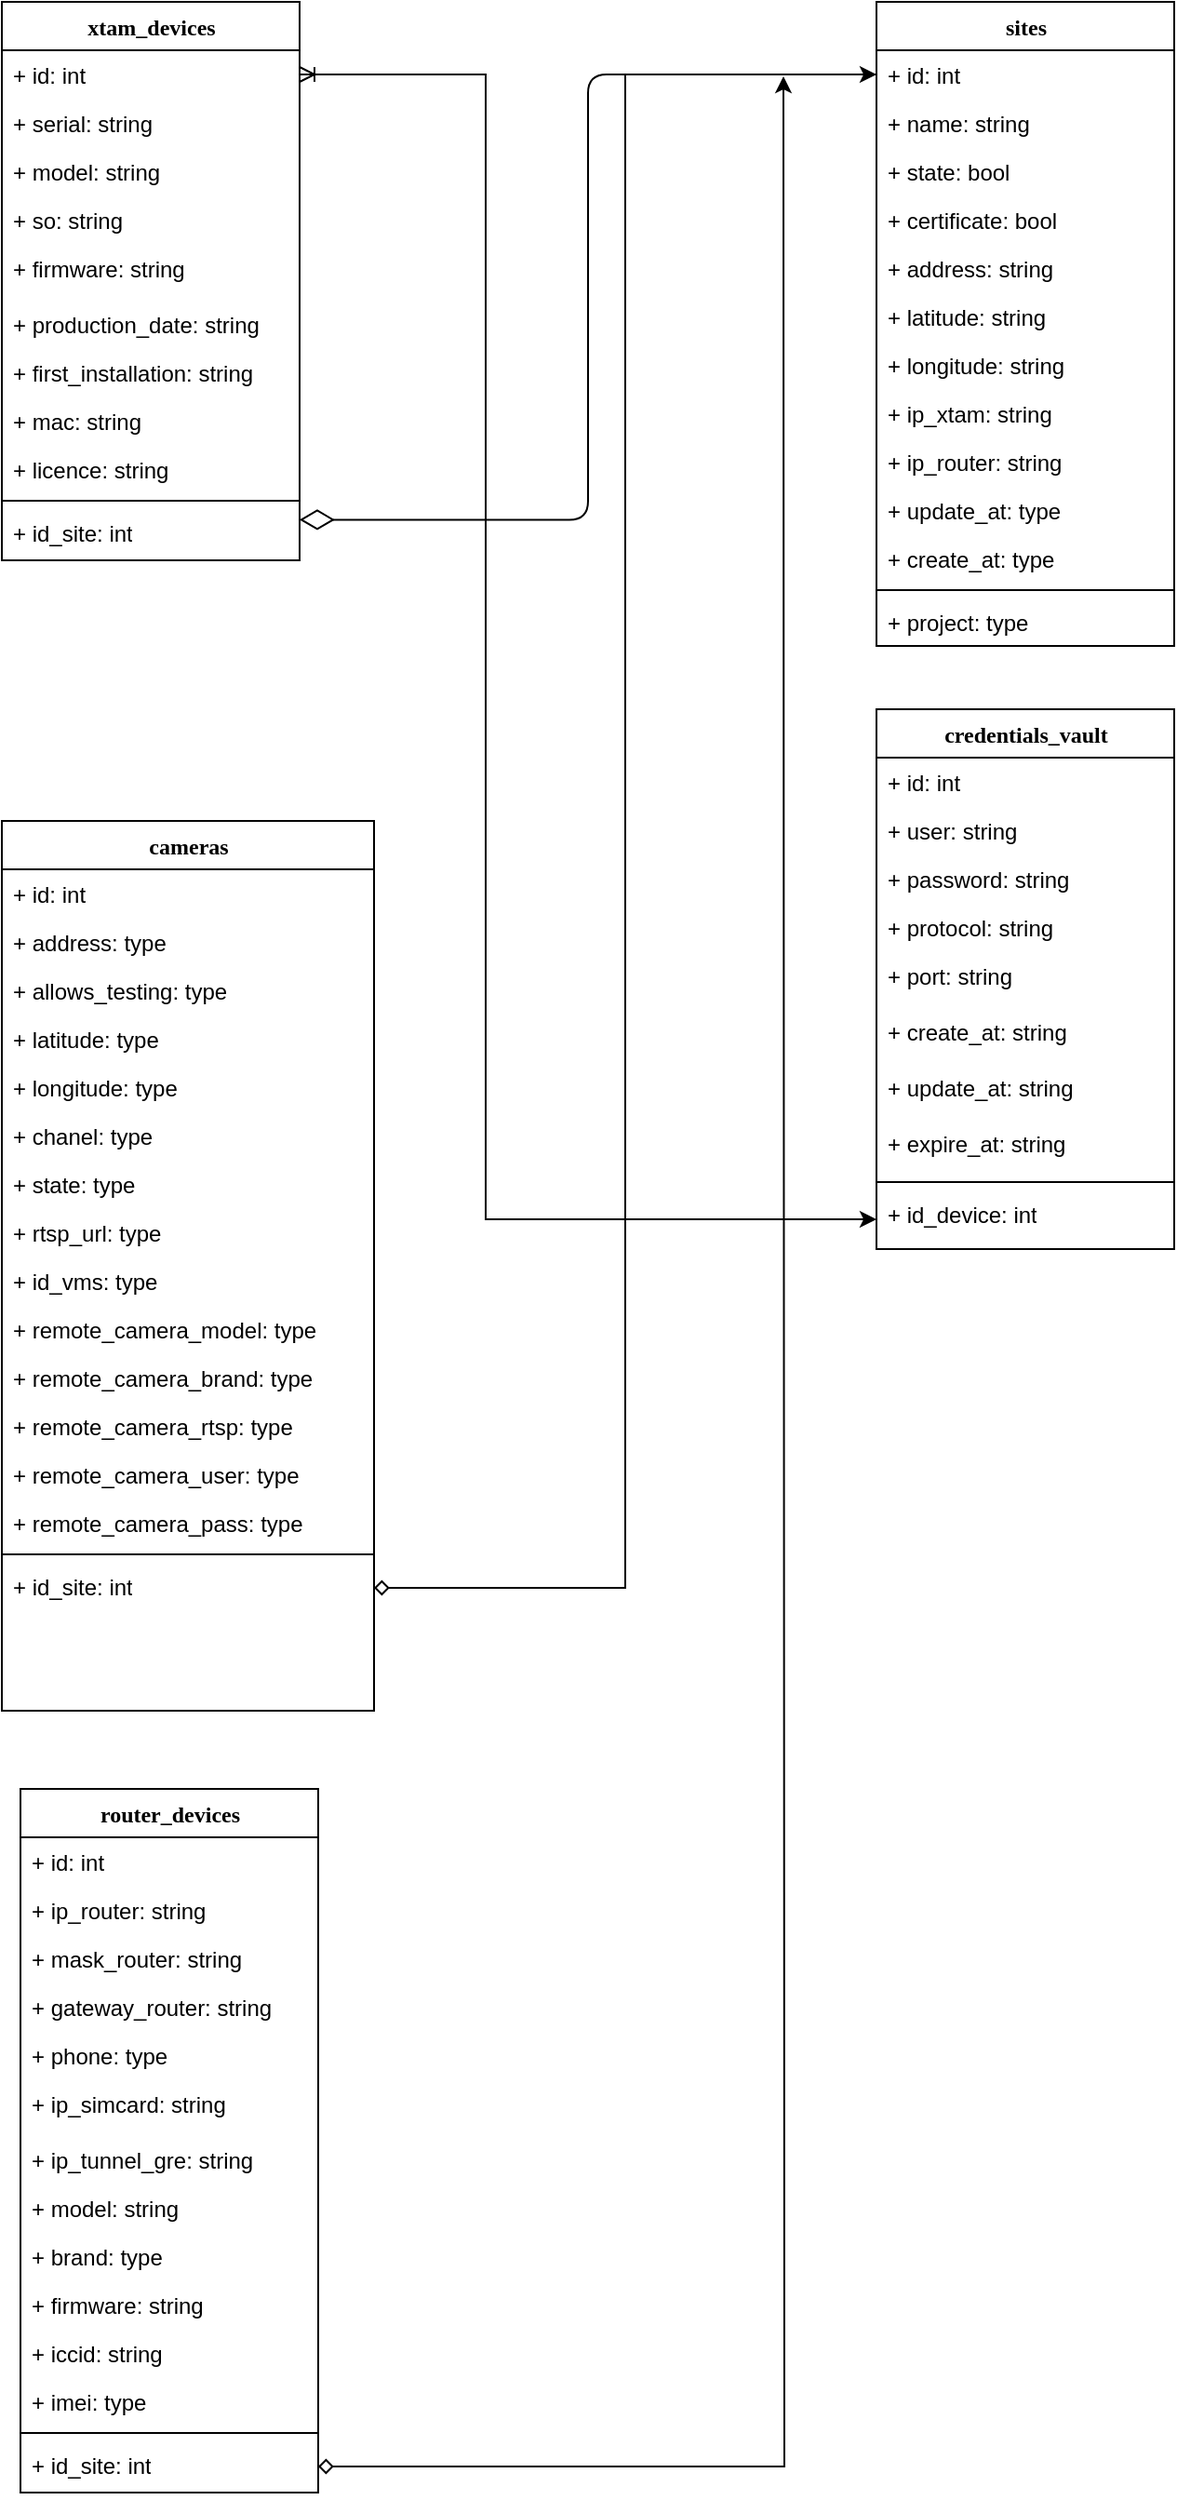 <mxfile version="26.2.14">
  <diagram name="XTAM DB" id="9f46799a-70d6-7492-0946-bef42562c5a5">
    <mxGraphModel dx="1418" dy="786" grid="1" gridSize="10" guides="1" tooltips="1" connect="1" arrows="1" fold="1" page="1" pageScale="1" pageWidth="1600" pageHeight="1200" background="none" math="0" shadow="0">
      <root>
        <mxCell id="0" />
        <mxCell id="1" parent="0" />
        <mxCell id="78961159f06e98e8-17" value="sites" style="swimlane;html=1;fontStyle=1;align=center;verticalAlign=top;childLayout=stackLayout;horizontal=1;startSize=26;horizontalStack=0;resizeParent=1;resizeLast=0;collapsible=1;marginBottom=0;swimlaneFillColor=#ffffff;rounded=0;shadow=0;comic=0;labelBackgroundColor=none;strokeWidth=1;fillColor=none;fontFamily=Verdana;fontSize=12" parent="1" vertex="1">
          <mxGeometry x="550" y="30" width="160" height="346" as="geometry" />
        </mxCell>
        <mxCell id="78961159f06e98e8-21" value="+ id: int" style="text;html=1;strokeColor=none;fillColor=none;align=left;verticalAlign=top;spacingLeft=4;spacingRight=4;whiteSpace=wrap;overflow=hidden;rotatable=0;points=[[0,0.5],[1,0.5]];portConstraint=eastwest;" parent="78961159f06e98e8-17" vertex="1">
          <mxGeometry y="26" width="160" height="26" as="geometry" />
        </mxCell>
        <mxCell id="78961159f06e98e8-23" value="+ name: string" style="text;html=1;strokeColor=none;fillColor=none;align=left;verticalAlign=top;spacingLeft=4;spacingRight=4;whiteSpace=wrap;overflow=hidden;rotatable=0;points=[[0,0.5],[1,0.5]];portConstraint=eastwest;" parent="78961159f06e98e8-17" vertex="1">
          <mxGeometry y="52" width="160" height="26" as="geometry" />
        </mxCell>
        <mxCell id="78961159f06e98e8-25" value="+ state: bool" style="text;html=1;strokeColor=none;fillColor=none;align=left;verticalAlign=top;spacingLeft=4;spacingRight=4;whiteSpace=wrap;overflow=hidden;rotatable=0;points=[[0,0.5],[1,0.5]];portConstraint=eastwest;" parent="78961159f06e98e8-17" vertex="1">
          <mxGeometry y="78" width="160" height="26" as="geometry" />
        </mxCell>
        <mxCell id="kcBzpz3gxoBu5-L0pOGm-8" value="+ certificate: bool" style="text;html=1;strokeColor=none;fillColor=none;align=left;verticalAlign=top;spacingLeft=4;spacingRight=4;whiteSpace=wrap;overflow=hidden;rotatable=0;points=[[0,0.5],[1,0.5]];portConstraint=eastwest;" parent="78961159f06e98e8-17" vertex="1">
          <mxGeometry y="104" width="160" height="26" as="geometry" />
        </mxCell>
        <mxCell id="78961159f06e98e8-26" value="+ address: string" style="text;html=1;strokeColor=none;fillColor=none;align=left;verticalAlign=top;spacingLeft=4;spacingRight=4;whiteSpace=wrap;overflow=hidden;rotatable=0;points=[[0,0.5],[1,0.5]];portConstraint=eastwest;" parent="78961159f06e98e8-17" vertex="1">
          <mxGeometry y="130" width="160" height="26" as="geometry" />
        </mxCell>
        <mxCell id="78961159f06e98e8-24" value="+ latitude: string" style="text;html=1;strokeColor=none;fillColor=none;align=left;verticalAlign=top;spacingLeft=4;spacingRight=4;whiteSpace=wrap;overflow=hidden;rotatable=0;points=[[0,0.5],[1,0.5]];portConstraint=eastwest;" parent="78961159f06e98e8-17" vertex="1">
          <mxGeometry y="156" width="160" height="26" as="geometry" />
        </mxCell>
        <mxCell id="kcBzpz3gxoBu5-L0pOGm-1" value="+ longitude: string" style="text;html=1;strokeColor=none;fillColor=none;align=left;verticalAlign=top;spacingLeft=4;spacingRight=4;whiteSpace=wrap;overflow=hidden;rotatable=0;points=[[0,0.5],[1,0.5]];portConstraint=eastwest;" parent="78961159f06e98e8-17" vertex="1">
          <mxGeometry y="182" width="160" height="26" as="geometry" />
        </mxCell>
        <mxCell id="kcBzpz3gxoBu5-L0pOGm-2" value="+ ip_xtam: string" style="text;html=1;strokeColor=none;fillColor=none;align=left;verticalAlign=top;spacingLeft=4;spacingRight=4;whiteSpace=wrap;overflow=hidden;rotatable=0;points=[[0,0.5],[1,0.5]];portConstraint=eastwest;" parent="78961159f06e98e8-17" vertex="1">
          <mxGeometry y="208" width="160" height="26" as="geometry" />
        </mxCell>
        <mxCell id="kcBzpz3gxoBu5-L0pOGm-4" value="+ ip_router: string" style="text;html=1;strokeColor=none;fillColor=none;align=left;verticalAlign=top;spacingLeft=4;spacingRight=4;whiteSpace=wrap;overflow=hidden;rotatable=0;points=[[0,0.5],[1,0.5]];portConstraint=eastwest;" parent="78961159f06e98e8-17" vertex="1">
          <mxGeometry y="234" width="160" height="26" as="geometry" />
        </mxCell>
        <mxCell id="kcBzpz3gxoBu5-L0pOGm-5" value="+ update_at: type" style="text;html=1;strokeColor=none;fillColor=none;align=left;verticalAlign=top;spacingLeft=4;spacingRight=4;whiteSpace=wrap;overflow=hidden;rotatable=0;points=[[0,0.5],[1,0.5]];portConstraint=eastwest;" parent="78961159f06e98e8-17" vertex="1">
          <mxGeometry y="260" width="160" height="26" as="geometry" />
        </mxCell>
        <mxCell id="kcBzpz3gxoBu5-L0pOGm-6" value="+ create_at: type" style="text;html=1;strokeColor=none;fillColor=none;align=left;verticalAlign=top;spacingLeft=4;spacingRight=4;whiteSpace=wrap;overflow=hidden;rotatable=0;points=[[0,0.5],[1,0.5]];portConstraint=eastwest;" parent="78961159f06e98e8-17" vertex="1">
          <mxGeometry y="286" width="160" height="26" as="geometry" />
        </mxCell>
        <mxCell id="78961159f06e98e8-19" value="" style="line;html=1;strokeWidth=1;fillColor=none;align=left;verticalAlign=middle;spacingTop=-1;spacingLeft=3;spacingRight=3;rotatable=0;labelPosition=right;points=[];portConstraint=eastwest;" parent="78961159f06e98e8-17" vertex="1">
          <mxGeometry y="312" width="160" height="8" as="geometry" />
        </mxCell>
        <mxCell id="kcBzpz3gxoBu5-L0pOGm-3" value="+ project: type" style="text;html=1;strokeColor=none;fillColor=none;align=left;verticalAlign=top;spacingLeft=4;spacingRight=4;whiteSpace=wrap;overflow=hidden;rotatable=0;points=[[0,0.5],[1,0.5]];portConstraint=eastwest;" parent="78961159f06e98e8-17" vertex="1">
          <mxGeometry y="320" width="160" height="26" as="geometry" />
        </mxCell>
        <mxCell id="78961159f06e98e8-30" value="xtam_devices" style="swimlane;html=1;fontStyle=1;align=center;verticalAlign=top;childLayout=stackLayout;horizontal=1;startSize=26;horizontalStack=0;resizeParent=1;resizeLast=0;collapsible=1;marginBottom=0;swimlaneFillColor=#ffffff;rounded=0;shadow=0;comic=0;labelBackgroundColor=none;strokeWidth=1;fillColor=none;fontFamily=Verdana;fontSize=12" parent="1" vertex="1">
          <mxGeometry x="80" y="30" width="160" height="300" as="geometry" />
        </mxCell>
        <mxCell id="78961159f06e98e8-31" value="+ id: int" style="text;html=1;strokeColor=none;fillColor=none;align=left;verticalAlign=top;spacingLeft=4;spacingRight=4;whiteSpace=wrap;overflow=hidden;rotatable=0;points=[[0,0.5],[1,0.5]];portConstraint=eastwest;" parent="78961159f06e98e8-30" vertex="1">
          <mxGeometry y="26" width="160" height="26" as="geometry" />
        </mxCell>
        <mxCell id="78961159f06e98e8-32" value="+ serial: string" style="text;html=1;strokeColor=none;fillColor=none;align=left;verticalAlign=top;spacingLeft=4;spacingRight=4;whiteSpace=wrap;overflow=hidden;rotatable=0;points=[[0,0.5],[1,0.5]];portConstraint=eastwest;" parent="78961159f06e98e8-30" vertex="1">
          <mxGeometry y="52" width="160" height="26" as="geometry" />
        </mxCell>
        <mxCell id="78961159f06e98e8-33" value="+ model: string" style="text;html=1;strokeColor=none;fillColor=none;align=left;verticalAlign=top;spacingLeft=4;spacingRight=4;whiteSpace=wrap;overflow=hidden;rotatable=0;points=[[0,0.5],[1,0.5]];portConstraint=eastwest;" parent="78961159f06e98e8-30" vertex="1">
          <mxGeometry y="78" width="160" height="26" as="geometry" />
        </mxCell>
        <mxCell id="78961159f06e98e8-34" value="+ so: string" style="text;html=1;strokeColor=none;fillColor=none;align=left;verticalAlign=top;spacingLeft=4;spacingRight=4;whiteSpace=wrap;overflow=hidden;rotatable=0;points=[[0,0.5],[1,0.5]];portConstraint=eastwest;" parent="78961159f06e98e8-30" vertex="1">
          <mxGeometry y="104" width="160" height="26" as="geometry" />
        </mxCell>
        <mxCell id="78961159f06e98e8-36" value="+ firmware: string" style="text;html=1;strokeColor=none;fillColor=none;align=left;verticalAlign=top;spacingLeft=4;spacingRight=4;whiteSpace=wrap;overflow=hidden;rotatable=0;points=[[0,0.5],[1,0.5]];portConstraint=eastwest;" parent="78961159f06e98e8-30" vertex="1">
          <mxGeometry y="130" width="160" height="30" as="geometry" />
        </mxCell>
        <mxCell id="78961159f06e98e8-37" value="+ production_date: string" style="text;html=1;strokeColor=none;fillColor=none;align=left;verticalAlign=top;spacingLeft=4;spacingRight=4;whiteSpace=wrap;overflow=hidden;rotatable=0;points=[[0,0.5],[1,0.5]];portConstraint=eastwest;" parent="78961159f06e98e8-30" vertex="1">
          <mxGeometry y="160" width="160" height="26" as="geometry" />
        </mxCell>
        <mxCell id="kcBzpz3gxoBu5-L0pOGm-9" value="+ first_installation: string" style="text;html=1;strokeColor=none;fillColor=none;align=left;verticalAlign=top;spacingLeft=4;spacingRight=4;whiteSpace=wrap;overflow=hidden;rotatable=0;points=[[0,0.5],[1,0.5]];portConstraint=eastwest;" parent="78961159f06e98e8-30" vertex="1">
          <mxGeometry y="186" width="160" height="26" as="geometry" />
        </mxCell>
        <mxCell id="kcBzpz3gxoBu5-L0pOGm-10" value="+ mac: string" style="text;html=1;strokeColor=none;fillColor=none;align=left;verticalAlign=top;spacingLeft=4;spacingRight=4;whiteSpace=wrap;overflow=hidden;rotatable=0;points=[[0,0.5],[1,0.5]];portConstraint=eastwest;" parent="78961159f06e98e8-30" vertex="1">
          <mxGeometry y="212" width="160" height="26" as="geometry" />
        </mxCell>
        <mxCell id="kcBzpz3gxoBu5-L0pOGm-11" value="+ licence: string" style="text;html=1;strokeColor=none;fillColor=none;align=left;verticalAlign=top;spacingLeft=4;spacingRight=4;whiteSpace=wrap;overflow=hidden;rotatable=0;points=[[0,0.5],[1,0.5]];portConstraint=eastwest;" parent="78961159f06e98e8-30" vertex="1">
          <mxGeometry y="238" width="160" height="26" as="geometry" />
        </mxCell>
        <mxCell id="78961159f06e98e8-38" value="" style="line;html=1;strokeWidth=1;fillColor=none;align=left;verticalAlign=middle;spacingTop=-1;spacingLeft=3;spacingRight=3;rotatable=0;labelPosition=right;points=[];portConstraint=eastwest;" parent="78961159f06e98e8-30" vertex="1">
          <mxGeometry y="264" width="160" height="8" as="geometry" />
        </mxCell>
        <mxCell id="78961159f06e98e8-39" value="+ id_site: int" style="text;html=1;strokeColor=none;fillColor=none;align=left;verticalAlign=top;spacingLeft=4;spacingRight=4;whiteSpace=wrap;overflow=hidden;rotatable=0;points=[[0,0.5],[1,0.5]];portConstraint=eastwest;" parent="78961159f06e98e8-30" vertex="1">
          <mxGeometry y="272" width="160" height="28" as="geometry" />
        </mxCell>
        <mxCell id="78961159f06e98e8-43" value="cameras" style="swimlane;html=1;fontStyle=1;align=center;verticalAlign=top;childLayout=stackLayout;horizontal=1;startSize=26;horizontalStack=0;resizeParent=1;resizeLast=0;collapsible=1;marginBottom=0;swimlaneFillColor=#ffffff;rounded=0;shadow=0;comic=0;labelBackgroundColor=none;strokeWidth=1;fillColor=none;fontFamily=Verdana;fontSize=12" parent="1" vertex="1">
          <mxGeometry x="80" y="470" width="200" height="478" as="geometry" />
        </mxCell>
        <mxCell id="78961159f06e98e8-44" value="+ id: int" style="text;html=1;strokeColor=none;fillColor=none;align=left;verticalAlign=top;spacingLeft=4;spacingRight=4;whiteSpace=wrap;overflow=hidden;rotatable=0;points=[[0,0.5],[1,0.5]];portConstraint=eastwest;" parent="78961159f06e98e8-43" vertex="1">
          <mxGeometry y="26" width="200" height="26" as="geometry" />
        </mxCell>
        <mxCell id="78961159f06e98e8-45" value="+ address: type" style="text;html=1;strokeColor=none;fillColor=none;align=left;verticalAlign=top;spacingLeft=4;spacingRight=4;whiteSpace=wrap;overflow=hidden;rotatable=0;points=[[0,0.5],[1,0.5]];portConstraint=eastwest;" parent="78961159f06e98e8-43" vertex="1">
          <mxGeometry y="52" width="200" height="26" as="geometry" />
        </mxCell>
        <mxCell id="78961159f06e98e8-49" value="+ allows_testing: type" style="text;html=1;strokeColor=none;fillColor=none;align=left;verticalAlign=top;spacingLeft=4;spacingRight=4;whiteSpace=wrap;overflow=hidden;rotatable=0;points=[[0,0.5],[1,0.5]];portConstraint=eastwest;" parent="78961159f06e98e8-43" vertex="1">
          <mxGeometry y="78" width="200" height="26" as="geometry" />
        </mxCell>
        <mxCell id="78961159f06e98e8-50" value="+ latitude: type" style="text;html=1;strokeColor=none;fillColor=none;align=left;verticalAlign=top;spacingLeft=4;spacingRight=4;whiteSpace=wrap;overflow=hidden;rotatable=0;points=[[0,0.5],[1,0.5]];portConstraint=eastwest;" parent="78961159f06e98e8-43" vertex="1">
          <mxGeometry y="104" width="200" height="26" as="geometry" />
        </mxCell>
        <mxCell id="kcBzpz3gxoBu5-L0pOGm-12" value="+ longitude: type" style="text;html=1;strokeColor=none;fillColor=none;align=left;verticalAlign=top;spacingLeft=4;spacingRight=4;whiteSpace=wrap;overflow=hidden;rotatable=0;points=[[0,0.5],[1,0.5]];portConstraint=eastwest;" parent="78961159f06e98e8-43" vertex="1">
          <mxGeometry y="130" width="200" height="26" as="geometry" />
        </mxCell>
        <mxCell id="kcBzpz3gxoBu5-L0pOGm-13" value="+ chanel: type" style="text;html=1;strokeColor=none;fillColor=none;align=left;verticalAlign=top;spacingLeft=4;spacingRight=4;whiteSpace=wrap;overflow=hidden;rotatable=0;points=[[0,0.5],[1,0.5]];portConstraint=eastwest;" parent="78961159f06e98e8-43" vertex="1">
          <mxGeometry y="156" width="200" height="26" as="geometry" />
        </mxCell>
        <mxCell id="kcBzpz3gxoBu5-L0pOGm-14" value="+ state: type" style="text;html=1;strokeColor=none;fillColor=none;align=left;verticalAlign=top;spacingLeft=4;spacingRight=4;whiteSpace=wrap;overflow=hidden;rotatable=0;points=[[0,0.5],[1,0.5]];portConstraint=eastwest;" parent="78961159f06e98e8-43" vertex="1">
          <mxGeometry y="182" width="200" height="26" as="geometry" />
        </mxCell>
        <mxCell id="kcBzpz3gxoBu5-L0pOGm-15" value="+ rtsp_url: type" style="text;html=1;strokeColor=none;fillColor=none;align=left;verticalAlign=top;spacingLeft=4;spacingRight=4;whiteSpace=wrap;overflow=hidden;rotatable=0;points=[[0,0.5],[1,0.5]];portConstraint=eastwest;" parent="78961159f06e98e8-43" vertex="1">
          <mxGeometry y="208" width="200" height="26" as="geometry" />
        </mxCell>
        <mxCell id="kcBzpz3gxoBu5-L0pOGm-16" value="+ id_vms: type" style="text;html=1;strokeColor=none;fillColor=none;align=left;verticalAlign=top;spacingLeft=4;spacingRight=4;whiteSpace=wrap;overflow=hidden;rotatable=0;points=[[0,0.5],[1,0.5]];portConstraint=eastwest;" parent="78961159f06e98e8-43" vertex="1">
          <mxGeometry y="234" width="200" height="26" as="geometry" />
        </mxCell>
        <mxCell id="kcBzpz3gxoBu5-L0pOGm-21" value="+ remote_camera_model: type" style="text;html=1;strokeColor=none;fillColor=none;align=left;verticalAlign=top;spacingLeft=4;spacingRight=4;whiteSpace=wrap;overflow=hidden;rotatable=0;points=[[0,0.5],[1,0.5]];portConstraint=eastwest;" parent="78961159f06e98e8-43" vertex="1">
          <mxGeometry y="260" width="200" height="26" as="geometry" />
        </mxCell>
        <mxCell id="kcBzpz3gxoBu5-L0pOGm-17" value="+ remote_camera_brand: type" style="text;html=1;strokeColor=none;fillColor=none;align=left;verticalAlign=top;spacingLeft=4;spacingRight=4;whiteSpace=wrap;overflow=hidden;rotatable=0;points=[[0,0.5],[1,0.5]];portConstraint=eastwest;" parent="78961159f06e98e8-43" vertex="1">
          <mxGeometry y="286" width="200" height="26" as="geometry" />
        </mxCell>
        <mxCell id="kcBzpz3gxoBu5-L0pOGm-18" value="+ remote_camera_rtsp: type" style="text;html=1;strokeColor=none;fillColor=none;align=left;verticalAlign=top;spacingLeft=4;spacingRight=4;whiteSpace=wrap;overflow=hidden;rotatable=0;points=[[0,0.5],[1,0.5]];portConstraint=eastwest;" parent="78961159f06e98e8-43" vertex="1">
          <mxGeometry y="312" width="200" height="26" as="geometry" />
        </mxCell>
        <mxCell id="kcBzpz3gxoBu5-L0pOGm-19" value="+ remote_camera_user: type" style="text;html=1;strokeColor=none;fillColor=none;align=left;verticalAlign=top;spacingLeft=4;spacingRight=4;whiteSpace=wrap;overflow=hidden;rotatable=0;points=[[0,0.5],[1,0.5]];portConstraint=eastwest;" parent="78961159f06e98e8-43" vertex="1">
          <mxGeometry y="338" width="200" height="26" as="geometry" />
        </mxCell>
        <mxCell id="kcBzpz3gxoBu5-L0pOGm-20" value="+ remote_camera_pass: type" style="text;html=1;strokeColor=none;fillColor=none;align=left;verticalAlign=top;spacingLeft=4;spacingRight=4;whiteSpace=wrap;overflow=hidden;rotatable=0;points=[[0,0.5],[1,0.5]];portConstraint=eastwest;" parent="78961159f06e98e8-43" vertex="1">
          <mxGeometry y="364" width="200" height="26" as="geometry" />
        </mxCell>
        <mxCell id="78961159f06e98e8-51" value="" style="line;html=1;strokeWidth=1;fillColor=none;align=left;verticalAlign=middle;spacingTop=-1;spacingLeft=3;spacingRight=3;rotatable=0;labelPosition=right;points=[];portConstraint=eastwest;" parent="78961159f06e98e8-43" vertex="1">
          <mxGeometry y="390" width="200" height="8" as="geometry" />
        </mxCell>
        <mxCell id="kcBzpz3gxoBu5-L0pOGm-22" value="+ id_site: int" style="text;html=1;strokeColor=none;fillColor=none;align=left;verticalAlign=top;spacingLeft=4;spacingRight=4;whiteSpace=wrap;overflow=hidden;rotatable=0;points=[[0,0.5],[1,0.5]];portConstraint=eastwest;" parent="78961159f06e98e8-43" vertex="1">
          <mxGeometry y="398" width="200" height="28" as="geometry" />
        </mxCell>
        <mxCell id="78961159f06e98e8-121" style="edgeStyle=elbowEdgeStyle;html=1;labelBackgroundColor=none;startFill=0;startSize=8;endArrow=diamondThin;endFill=0;endSize=16;fontFamily=Verdana;fontSize=12;entryX=1;entryY=0.221;entryDx=0;entryDy=0;entryPerimeter=0;" parent="1" source="78961159f06e98e8-21" target="78961159f06e98e8-39" edge="1">
          <mxGeometry relative="1" as="geometry">
            <mxPoint x="740" y="350" as="sourcePoint" />
          </mxGeometry>
        </mxCell>
        <mxCell id="kcBzpz3gxoBu5-L0pOGm-23" style="edgeStyle=orthogonalEdgeStyle;rounded=0;orthogonalLoop=1;jettySize=auto;html=1;exitX=1;exitY=0.5;exitDx=0;exitDy=0;startArrow=diamond;startFill=0;" parent="1" source="kcBzpz3gxoBu5-L0pOGm-22" target="78961159f06e98e8-21" edge="1">
          <mxGeometry relative="1" as="geometry" />
        </mxCell>
        <mxCell id="kcBzpz3gxoBu5-L0pOGm-31" value="credentials_vault" style="swimlane;html=1;fontStyle=1;align=center;verticalAlign=top;childLayout=stackLayout;horizontal=1;startSize=26;horizontalStack=0;resizeParent=1;resizeLast=0;collapsible=1;marginBottom=0;swimlaneFillColor=#ffffff;rounded=0;shadow=0;comic=0;labelBackgroundColor=none;strokeWidth=1;fillColor=none;fontFamily=Verdana;fontSize=12" parent="1" vertex="1">
          <mxGeometry x="550" y="410" width="160" height="290" as="geometry" />
        </mxCell>
        <mxCell id="kcBzpz3gxoBu5-L0pOGm-32" value="+ id: int" style="text;html=1;strokeColor=none;fillColor=none;align=left;verticalAlign=top;spacingLeft=4;spacingRight=4;whiteSpace=wrap;overflow=hidden;rotatable=0;points=[[0,0.5],[1,0.5]];portConstraint=eastwest;" parent="kcBzpz3gxoBu5-L0pOGm-31" vertex="1">
          <mxGeometry y="26" width="160" height="26" as="geometry" />
        </mxCell>
        <mxCell id="kcBzpz3gxoBu5-L0pOGm-33" value="+ user: string" style="text;html=1;strokeColor=none;fillColor=none;align=left;verticalAlign=top;spacingLeft=4;spacingRight=4;whiteSpace=wrap;overflow=hidden;rotatable=0;points=[[0,0.5],[1,0.5]];portConstraint=eastwest;" parent="kcBzpz3gxoBu5-L0pOGm-31" vertex="1">
          <mxGeometry y="52" width="160" height="26" as="geometry" />
        </mxCell>
        <mxCell id="kcBzpz3gxoBu5-L0pOGm-34" value="+ password: string" style="text;html=1;strokeColor=none;fillColor=none;align=left;verticalAlign=top;spacingLeft=4;spacingRight=4;whiteSpace=wrap;overflow=hidden;rotatable=0;points=[[0,0.5],[1,0.5]];portConstraint=eastwest;" parent="kcBzpz3gxoBu5-L0pOGm-31" vertex="1">
          <mxGeometry y="78" width="160" height="26" as="geometry" />
        </mxCell>
        <mxCell id="kcBzpz3gxoBu5-L0pOGm-35" value="+ protocol: string" style="text;html=1;strokeColor=none;fillColor=none;align=left;verticalAlign=top;spacingLeft=4;spacingRight=4;whiteSpace=wrap;overflow=hidden;rotatable=0;points=[[0,0.5],[1,0.5]];portConstraint=eastwest;" parent="kcBzpz3gxoBu5-L0pOGm-31" vertex="1">
          <mxGeometry y="104" width="160" height="26" as="geometry" />
        </mxCell>
        <mxCell id="kcBzpz3gxoBu5-L0pOGm-36" value="+ port: string" style="text;html=1;strokeColor=none;fillColor=none;align=left;verticalAlign=top;spacingLeft=4;spacingRight=4;whiteSpace=wrap;overflow=hidden;rotatable=0;points=[[0,0.5],[1,0.5]];portConstraint=eastwest;" parent="kcBzpz3gxoBu5-L0pOGm-31" vertex="1">
          <mxGeometry y="130" width="160" height="30" as="geometry" />
        </mxCell>
        <mxCell id="NX_YhVE8n2e0817ndCzO-21" value="+ create_at: string" style="text;html=1;strokeColor=none;fillColor=none;align=left;verticalAlign=top;spacingLeft=4;spacingRight=4;whiteSpace=wrap;overflow=hidden;rotatable=0;points=[[0,0.5],[1,0.5]];portConstraint=eastwest;" vertex="1" parent="kcBzpz3gxoBu5-L0pOGm-31">
          <mxGeometry y="160" width="160" height="30" as="geometry" />
        </mxCell>
        <mxCell id="NX_YhVE8n2e0817ndCzO-22" value="+ update_at: string" style="text;html=1;strokeColor=none;fillColor=none;align=left;verticalAlign=top;spacingLeft=4;spacingRight=4;whiteSpace=wrap;overflow=hidden;rotatable=0;points=[[0,0.5],[1,0.5]];portConstraint=eastwest;" vertex="1" parent="kcBzpz3gxoBu5-L0pOGm-31">
          <mxGeometry y="190" width="160" height="30" as="geometry" />
        </mxCell>
        <mxCell id="NX_YhVE8n2e0817ndCzO-23" value="+ expire_at: string" style="text;html=1;strokeColor=none;fillColor=none;align=left;verticalAlign=top;spacingLeft=4;spacingRight=4;whiteSpace=wrap;overflow=hidden;rotatable=0;points=[[0,0.5],[1,0.5]];portConstraint=eastwest;" vertex="1" parent="kcBzpz3gxoBu5-L0pOGm-31">
          <mxGeometry y="220" width="160" height="30" as="geometry" />
        </mxCell>
        <mxCell id="kcBzpz3gxoBu5-L0pOGm-45" value="" style="line;html=1;strokeWidth=1;fillColor=none;align=left;verticalAlign=middle;spacingTop=-1;spacingLeft=3;spacingRight=3;rotatable=0;labelPosition=right;points=[];portConstraint=eastwest;" parent="kcBzpz3gxoBu5-L0pOGm-31" vertex="1">
          <mxGeometry y="250" width="160" height="8" as="geometry" />
        </mxCell>
        <mxCell id="kcBzpz3gxoBu5-L0pOGm-46" value="+ id_device: int" style="text;html=1;strokeColor=none;fillColor=none;align=left;verticalAlign=top;spacingLeft=4;spacingRight=4;whiteSpace=wrap;overflow=hidden;rotatable=0;points=[[0,0.5],[1,0.5]];portConstraint=eastwest;" parent="kcBzpz3gxoBu5-L0pOGm-31" vertex="1">
          <mxGeometry y="258" width="160" height="32" as="geometry" />
        </mxCell>
        <mxCell id="NX_YhVE8n2e0817ndCzO-2" style="edgeStyle=elbowEdgeStyle;rounded=0;orthogonalLoop=1;jettySize=auto;html=1;exitX=1;exitY=0.5;exitDx=0;exitDy=0;entryX=0;entryY=0.5;entryDx=0;entryDy=0;startArrow=ERoneToMany;startFill=0;" edge="1" parent="1" source="78961159f06e98e8-31" target="kcBzpz3gxoBu5-L0pOGm-46">
          <mxGeometry relative="1" as="geometry">
            <Array as="points">
              <mxPoint x="340" y="340" />
            </Array>
          </mxGeometry>
        </mxCell>
        <mxCell id="NX_YhVE8n2e0817ndCzO-3" value="router_devices" style="swimlane;html=1;fontStyle=1;align=center;verticalAlign=top;childLayout=stackLayout;horizontal=1;startSize=26;horizontalStack=0;resizeParent=1;resizeLast=0;collapsible=1;marginBottom=0;swimlaneFillColor=#ffffff;rounded=0;shadow=0;comic=0;labelBackgroundColor=none;strokeWidth=1;fillColor=none;fontFamily=Verdana;fontSize=12" vertex="1" parent="1">
          <mxGeometry x="90" y="990" width="160" height="378" as="geometry" />
        </mxCell>
        <mxCell id="NX_YhVE8n2e0817ndCzO-4" value="+ id: int" style="text;html=1;strokeColor=none;fillColor=none;align=left;verticalAlign=top;spacingLeft=4;spacingRight=4;whiteSpace=wrap;overflow=hidden;rotatable=0;points=[[0,0.5],[1,0.5]];portConstraint=eastwest;" vertex="1" parent="NX_YhVE8n2e0817ndCzO-3">
          <mxGeometry y="26" width="160" height="26" as="geometry" />
        </mxCell>
        <mxCell id="NX_YhVE8n2e0817ndCzO-5" value="+ ip_router: string" style="text;html=1;strokeColor=none;fillColor=none;align=left;verticalAlign=top;spacingLeft=4;spacingRight=4;whiteSpace=wrap;overflow=hidden;rotatable=0;points=[[0,0.5],[1,0.5]];portConstraint=eastwest;" vertex="1" parent="NX_YhVE8n2e0817ndCzO-3">
          <mxGeometry y="52" width="160" height="26" as="geometry" />
        </mxCell>
        <mxCell id="NX_YhVE8n2e0817ndCzO-6" value="+ mask_router: string" style="text;html=1;strokeColor=none;fillColor=none;align=left;verticalAlign=top;spacingLeft=4;spacingRight=4;whiteSpace=wrap;overflow=hidden;rotatable=0;points=[[0,0.5],[1,0.5]];portConstraint=eastwest;" vertex="1" parent="NX_YhVE8n2e0817ndCzO-3">
          <mxGeometry y="78" width="160" height="26" as="geometry" />
        </mxCell>
        <mxCell id="NX_YhVE8n2e0817ndCzO-7" value="+ gateway_router: string" style="text;html=1;strokeColor=none;fillColor=none;align=left;verticalAlign=top;spacingLeft=4;spacingRight=4;whiteSpace=wrap;overflow=hidden;rotatable=0;points=[[0,0.5],[1,0.5]];portConstraint=eastwest;" vertex="1" parent="NX_YhVE8n2e0817ndCzO-3">
          <mxGeometry y="104" width="160" height="26" as="geometry" />
        </mxCell>
        <mxCell id="NX_YhVE8n2e0817ndCzO-14" value="+ phone: type" style="text;html=1;strokeColor=none;fillColor=none;align=left;verticalAlign=top;spacingLeft=4;spacingRight=4;whiteSpace=wrap;overflow=hidden;rotatable=0;points=[[0,0.5],[1,0.5]];portConstraint=eastwest;" vertex="1" parent="NX_YhVE8n2e0817ndCzO-3">
          <mxGeometry y="130" width="160" height="26" as="geometry" />
        </mxCell>
        <mxCell id="NX_YhVE8n2e0817ndCzO-8" value="+ ip_simcard: string" style="text;html=1;strokeColor=none;fillColor=none;align=left;verticalAlign=top;spacingLeft=4;spacingRight=4;whiteSpace=wrap;overflow=hidden;rotatable=0;points=[[0,0.5],[1,0.5]];portConstraint=eastwest;" vertex="1" parent="NX_YhVE8n2e0817ndCzO-3">
          <mxGeometry y="156" width="160" height="30" as="geometry" />
        </mxCell>
        <mxCell id="NX_YhVE8n2e0817ndCzO-9" value="+ ip_tunnel_gre: string" style="text;html=1;strokeColor=none;fillColor=none;align=left;verticalAlign=top;spacingLeft=4;spacingRight=4;whiteSpace=wrap;overflow=hidden;rotatable=0;points=[[0,0.5],[1,0.5]];portConstraint=eastwest;" vertex="1" parent="NX_YhVE8n2e0817ndCzO-3">
          <mxGeometry y="186" width="160" height="26" as="geometry" />
        </mxCell>
        <mxCell id="NX_YhVE8n2e0817ndCzO-10" value="+ model: string" style="text;html=1;strokeColor=none;fillColor=none;align=left;verticalAlign=top;spacingLeft=4;spacingRight=4;whiteSpace=wrap;overflow=hidden;rotatable=0;points=[[0,0.5],[1,0.5]];portConstraint=eastwest;" vertex="1" parent="NX_YhVE8n2e0817ndCzO-3">
          <mxGeometry y="212" width="160" height="26" as="geometry" />
        </mxCell>
        <mxCell id="NX_YhVE8n2e0817ndCzO-24" value="+ brand: type" style="text;html=1;strokeColor=none;fillColor=none;align=left;verticalAlign=top;spacingLeft=4;spacingRight=4;whiteSpace=wrap;overflow=hidden;rotatable=0;points=[[0,0.5],[1,0.5]];portConstraint=eastwest;" vertex="1" parent="NX_YhVE8n2e0817ndCzO-3">
          <mxGeometry y="238" width="160" height="26" as="geometry" />
        </mxCell>
        <mxCell id="NX_YhVE8n2e0817ndCzO-11" value="+ firmware: string" style="text;html=1;strokeColor=none;fillColor=none;align=left;verticalAlign=top;spacingLeft=4;spacingRight=4;whiteSpace=wrap;overflow=hidden;rotatable=0;points=[[0,0.5],[1,0.5]];portConstraint=eastwest;" vertex="1" parent="NX_YhVE8n2e0817ndCzO-3">
          <mxGeometry y="264" width="160" height="26" as="geometry" />
        </mxCell>
        <mxCell id="NX_YhVE8n2e0817ndCzO-12" value="+ iccid: string" style="text;html=1;strokeColor=none;fillColor=none;align=left;verticalAlign=top;spacingLeft=4;spacingRight=4;whiteSpace=wrap;overflow=hidden;rotatable=0;points=[[0,0.5],[1,0.5]];portConstraint=eastwest;" vertex="1" parent="NX_YhVE8n2e0817ndCzO-3">
          <mxGeometry y="290" width="160" height="26" as="geometry" />
        </mxCell>
        <mxCell id="NX_YhVE8n2e0817ndCzO-13" value="+ imei: type" style="text;html=1;strokeColor=none;fillColor=none;align=left;verticalAlign=top;spacingLeft=4;spacingRight=4;whiteSpace=wrap;overflow=hidden;rotatable=0;points=[[0,0.5],[1,0.5]];portConstraint=eastwest;" vertex="1" parent="NX_YhVE8n2e0817ndCzO-3">
          <mxGeometry y="316" width="160" height="26" as="geometry" />
        </mxCell>
        <mxCell id="NX_YhVE8n2e0817ndCzO-17" value="" style="line;html=1;strokeWidth=1;fillColor=none;align=left;verticalAlign=middle;spacingTop=-1;spacingLeft=3;spacingRight=3;rotatable=0;labelPosition=right;points=[];portConstraint=eastwest;" vertex="1" parent="NX_YhVE8n2e0817ndCzO-3">
          <mxGeometry y="342" width="160" height="8" as="geometry" />
        </mxCell>
        <mxCell id="NX_YhVE8n2e0817ndCzO-25" style="edgeStyle=orthogonalEdgeStyle;rounded=0;orthogonalLoop=1;jettySize=auto;html=1;startArrow=diamond;startFill=0;" edge="1" parent="NX_YhVE8n2e0817ndCzO-3" source="NX_YhVE8n2e0817ndCzO-18">
          <mxGeometry relative="1" as="geometry">
            <mxPoint x="410" y="-920" as="targetPoint" />
          </mxGeometry>
        </mxCell>
        <mxCell id="NX_YhVE8n2e0817ndCzO-18" value="+ id_site: int" style="text;html=1;strokeColor=none;fillColor=none;align=left;verticalAlign=top;spacingLeft=4;spacingRight=4;whiteSpace=wrap;overflow=hidden;rotatable=0;points=[[0,0.5],[1,0.5]];portConstraint=eastwest;" vertex="1" parent="NX_YhVE8n2e0817ndCzO-3">
          <mxGeometry y="350" width="160" height="28" as="geometry" />
        </mxCell>
      </root>
    </mxGraphModel>
  </diagram>
</mxfile>
